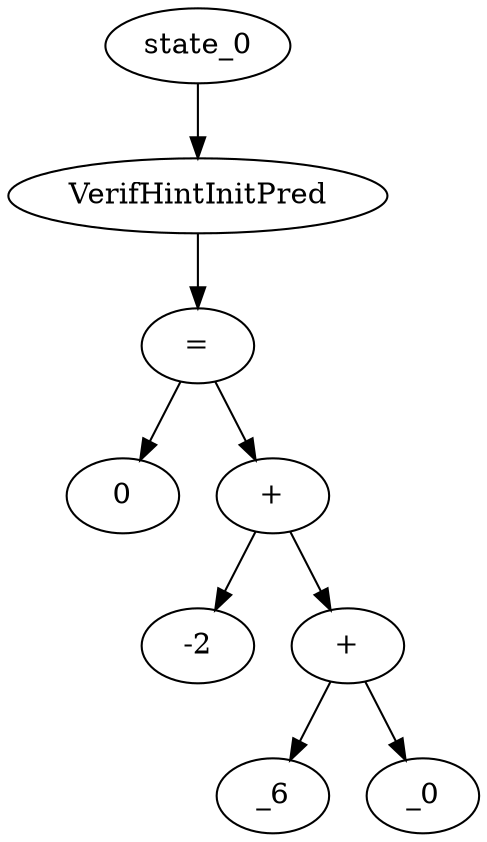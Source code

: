 digraph dag {
0 [label="state_0"];
1 [label="VerifHintInitPred"];
2 [label="="];
3 [label="0"];
4 [label="+"];
5 [label="-2"];
6 [label="+"];
7 [label="_6"];
8 [label="_0"];
"0" -> "1"[label=""]
"1" -> "2"[label=""]
"2" -> "4"[label=""]
"2" -> "3"[label=""]
"4" -> "6"[label=""]
"4" -> "5"[label=""]
"6" -> "8"[label=""]
"6" -> "7"[label=""]
}

